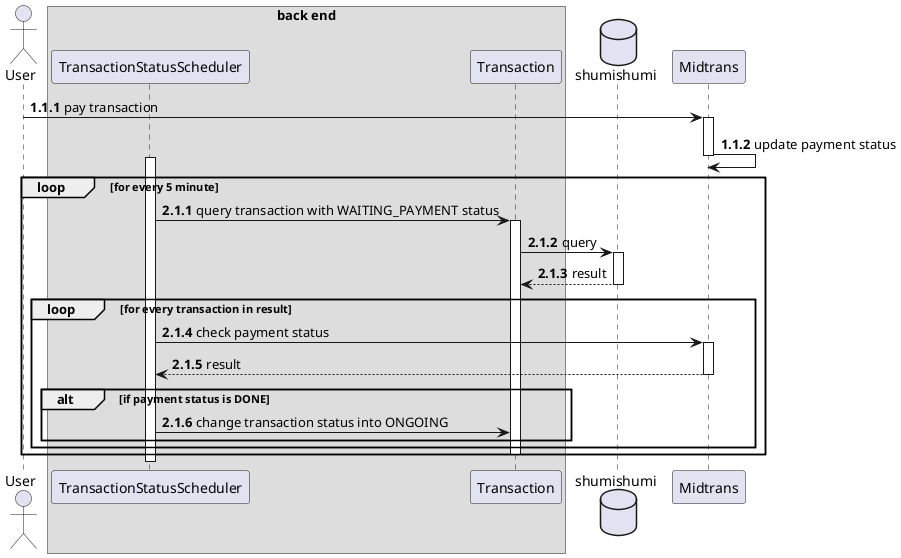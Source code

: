 @startuml template
autonumber 1.1.1

actor User as u

box "back end"
participant "TransactionStatusScheduler" as scheduler
participant Transaction as trx
end box

database shumishumi as db

participant Midtrans as mt

u -> mt++ : pay transaction
mt -> mt : update payment status
deactivate mt

autonumber inc a
loop for every 5 minute
    activate scheduler
    scheduler -> trx++ : query transaction with WAITING_PAYMENT status
    trx -> db++ : query
    return result
    loop for every transaction in result
        scheduler -> mt++ : check payment status
        return result
        alt if payment status is DONE
            scheduler -> trx : change transaction status into ONGOING
        end
    end

    deactivate trx
end

deactivate scheduler

@enduml